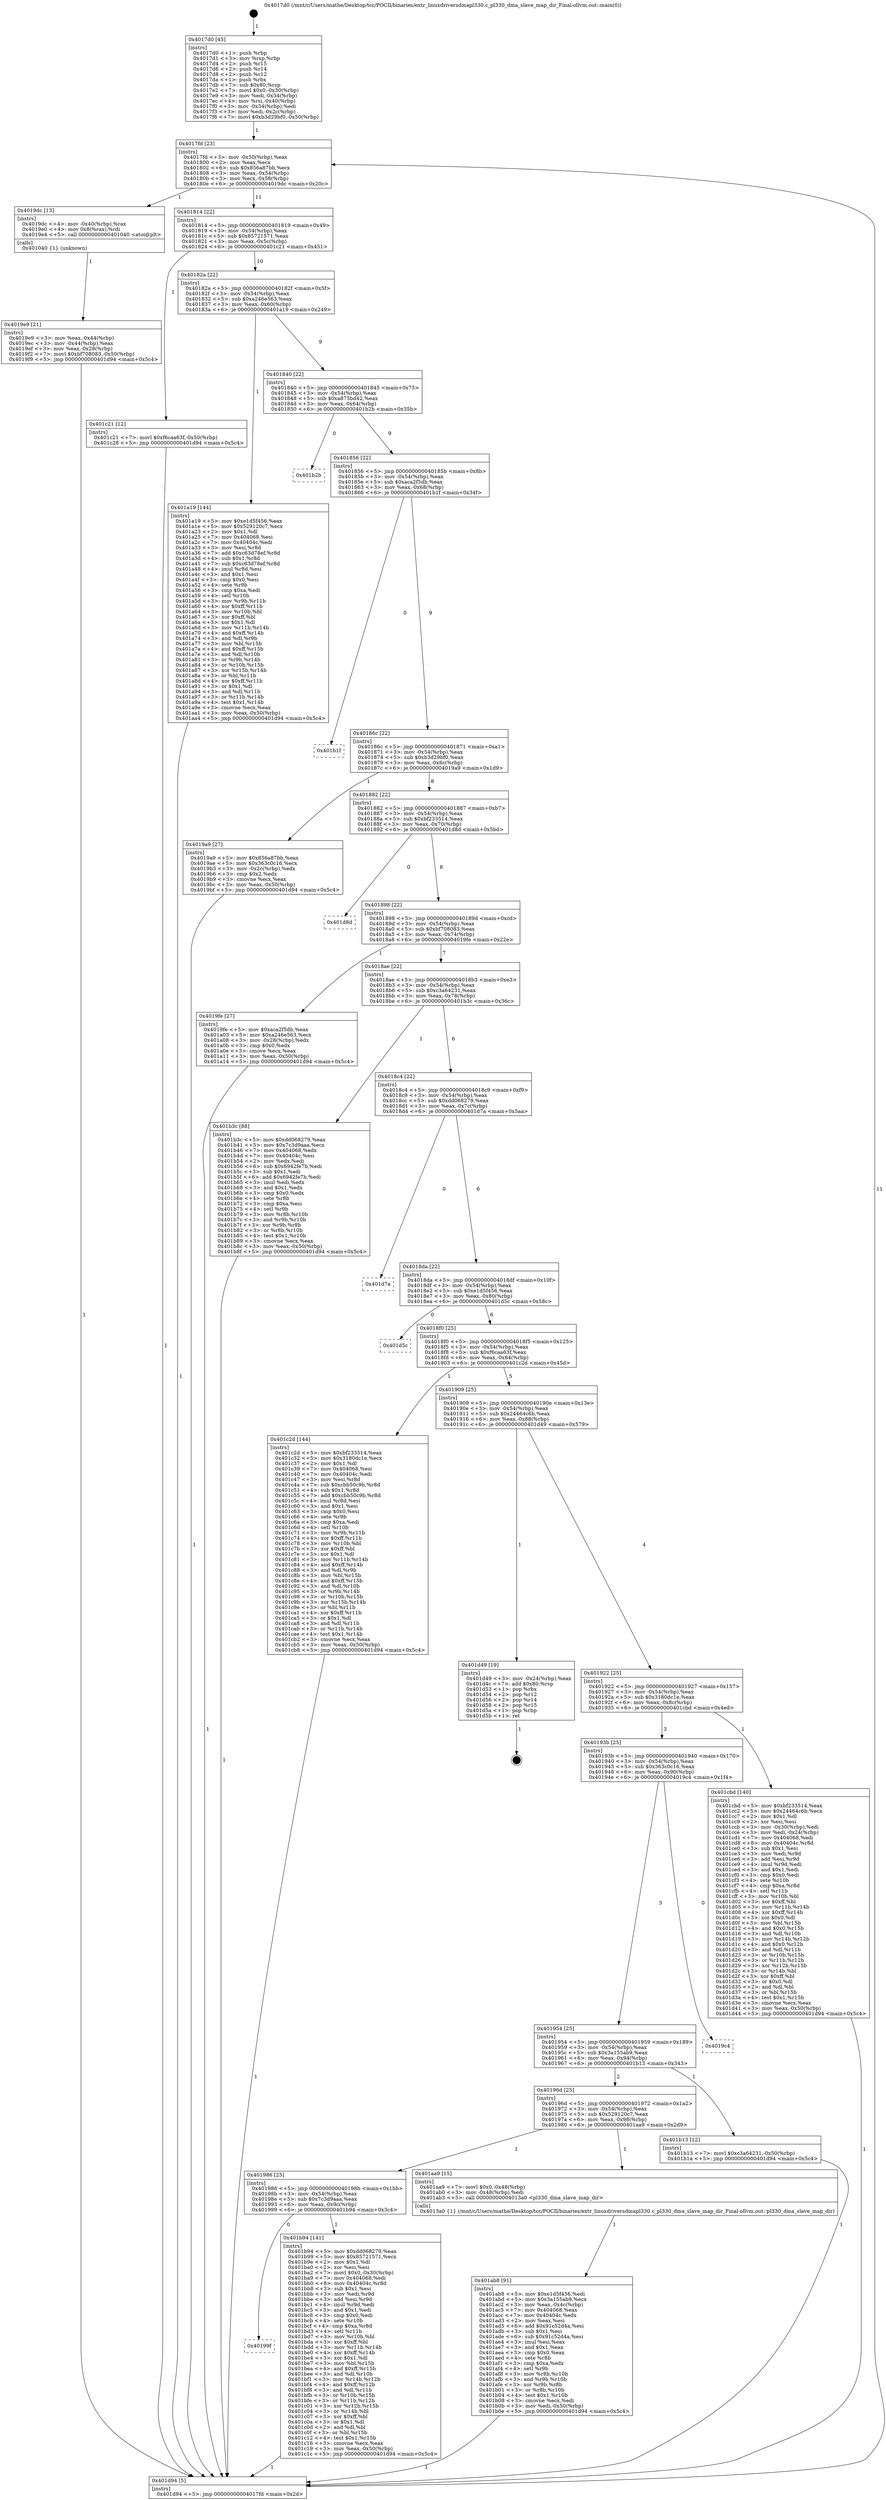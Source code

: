 digraph "0x4017d0" {
  label = "0x4017d0 (/mnt/c/Users/mathe/Desktop/tcc/POCII/binaries/extr_linuxdriversdmapl330.c_pl330_dma_slave_map_dir_Final-ollvm.out::main(0))"
  labelloc = "t"
  node[shape=record]

  Entry [label="",width=0.3,height=0.3,shape=circle,fillcolor=black,style=filled]
  "0x4017fd" [label="{
     0x4017fd [23]\l
     | [instrs]\l
     &nbsp;&nbsp;0x4017fd \<+3\>: mov -0x50(%rbp),%eax\l
     &nbsp;&nbsp;0x401800 \<+2\>: mov %eax,%ecx\l
     &nbsp;&nbsp;0x401802 \<+6\>: sub $0x856a87bb,%ecx\l
     &nbsp;&nbsp;0x401808 \<+3\>: mov %eax,-0x54(%rbp)\l
     &nbsp;&nbsp;0x40180b \<+3\>: mov %ecx,-0x58(%rbp)\l
     &nbsp;&nbsp;0x40180e \<+6\>: je 00000000004019dc \<main+0x20c\>\l
  }"]
  "0x4019dc" [label="{
     0x4019dc [13]\l
     | [instrs]\l
     &nbsp;&nbsp;0x4019dc \<+4\>: mov -0x40(%rbp),%rax\l
     &nbsp;&nbsp;0x4019e0 \<+4\>: mov 0x8(%rax),%rdi\l
     &nbsp;&nbsp;0x4019e4 \<+5\>: call 0000000000401040 \<atoi@plt\>\l
     | [calls]\l
     &nbsp;&nbsp;0x401040 \{1\} (unknown)\l
  }"]
  "0x401814" [label="{
     0x401814 [22]\l
     | [instrs]\l
     &nbsp;&nbsp;0x401814 \<+5\>: jmp 0000000000401819 \<main+0x49\>\l
     &nbsp;&nbsp;0x401819 \<+3\>: mov -0x54(%rbp),%eax\l
     &nbsp;&nbsp;0x40181c \<+5\>: sub $0x85721571,%eax\l
     &nbsp;&nbsp;0x401821 \<+3\>: mov %eax,-0x5c(%rbp)\l
     &nbsp;&nbsp;0x401824 \<+6\>: je 0000000000401c21 \<main+0x451\>\l
  }"]
  Exit [label="",width=0.3,height=0.3,shape=circle,fillcolor=black,style=filled,peripheries=2]
  "0x401c21" [label="{
     0x401c21 [12]\l
     | [instrs]\l
     &nbsp;&nbsp;0x401c21 \<+7\>: movl $0xf6caa63f,-0x50(%rbp)\l
     &nbsp;&nbsp;0x401c28 \<+5\>: jmp 0000000000401d94 \<main+0x5c4\>\l
  }"]
  "0x40182a" [label="{
     0x40182a [22]\l
     | [instrs]\l
     &nbsp;&nbsp;0x40182a \<+5\>: jmp 000000000040182f \<main+0x5f\>\l
     &nbsp;&nbsp;0x40182f \<+3\>: mov -0x54(%rbp),%eax\l
     &nbsp;&nbsp;0x401832 \<+5\>: sub $0xa246e563,%eax\l
     &nbsp;&nbsp;0x401837 \<+3\>: mov %eax,-0x60(%rbp)\l
     &nbsp;&nbsp;0x40183a \<+6\>: je 0000000000401a19 \<main+0x249\>\l
  }"]
  "0x40199f" [label="{
     0x40199f\l
  }", style=dashed]
  "0x401a19" [label="{
     0x401a19 [144]\l
     | [instrs]\l
     &nbsp;&nbsp;0x401a19 \<+5\>: mov $0xe1d5f456,%eax\l
     &nbsp;&nbsp;0x401a1e \<+5\>: mov $0x529120c7,%ecx\l
     &nbsp;&nbsp;0x401a23 \<+2\>: mov $0x1,%dl\l
     &nbsp;&nbsp;0x401a25 \<+7\>: mov 0x404068,%esi\l
     &nbsp;&nbsp;0x401a2c \<+7\>: mov 0x40404c,%edi\l
     &nbsp;&nbsp;0x401a33 \<+3\>: mov %esi,%r8d\l
     &nbsp;&nbsp;0x401a36 \<+7\>: add $0xc63d78ef,%r8d\l
     &nbsp;&nbsp;0x401a3d \<+4\>: sub $0x1,%r8d\l
     &nbsp;&nbsp;0x401a41 \<+7\>: sub $0xc63d78ef,%r8d\l
     &nbsp;&nbsp;0x401a48 \<+4\>: imul %r8d,%esi\l
     &nbsp;&nbsp;0x401a4c \<+3\>: and $0x1,%esi\l
     &nbsp;&nbsp;0x401a4f \<+3\>: cmp $0x0,%esi\l
     &nbsp;&nbsp;0x401a52 \<+4\>: sete %r9b\l
     &nbsp;&nbsp;0x401a56 \<+3\>: cmp $0xa,%edi\l
     &nbsp;&nbsp;0x401a59 \<+4\>: setl %r10b\l
     &nbsp;&nbsp;0x401a5d \<+3\>: mov %r9b,%r11b\l
     &nbsp;&nbsp;0x401a60 \<+4\>: xor $0xff,%r11b\l
     &nbsp;&nbsp;0x401a64 \<+3\>: mov %r10b,%bl\l
     &nbsp;&nbsp;0x401a67 \<+3\>: xor $0xff,%bl\l
     &nbsp;&nbsp;0x401a6a \<+3\>: xor $0x1,%dl\l
     &nbsp;&nbsp;0x401a6d \<+3\>: mov %r11b,%r14b\l
     &nbsp;&nbsp;0x401a70 \<+4\>: and $0xff,%r14b\l
     &nbsp;&nbsp;0x401a74 \<+3\>: and %dl,%r9b\l
     &nbsp;&nbsp;0x401a77 \<+3\>: mov %bl,%r15b\l
     &nbsp;&nbsp;0x401a7a \<+4\>: and $0xff,%r15b\l
     &nbsp;&nbsp;0x401a7e \<+3\>: and %dl,%r10b\l
     &nbsp;&nbsp;0x401a81 \<+3\>: or %r9b,%r14b\l
     &nbsp;&nbsp;0x401a84 \<+3\>: or %r10b,%r15b\l
     &nbsp;&nbsp;0x401a87 \<+3\>: xor %r15b,%r14b\l
     &nbsp;&nbsp;0x401a8a \<+3\>: or %bl,%r11b\l
     &nbsp;&nbsp;0x401a8d \<+4\>: xor $0xff,%r11b\l
     &nbsp;&nbsp;0x401a91 \<+3\>: or $0x1,%dl\l
     &nbsp;&nbsp;0x401a94 \<+3\>: and %dl,%r11b\l
     &nbsp;&nbsp;0x401a97 \<+3\>: or %r11b,%r14b\l
     &nbsp;&nbsp;0x401a9a \<+4\>: test $0x1,%r14b\l
     &nbsp;&nbsp;0x401a9e \<+3\>: cmovne %ecx,%eax\l
     &nbsp;&nbsp;0x401aa1 \<+3\>: mov %eax,-0x50(%rbp)\l
     &nbsp;&nbsp;0x401aa4 \<+5\>: jmp 0000000000401d94 \<main+0x5c4\>\l
  }"]
  "0x401840" [label="{
     0x401840 [22]\l
     | [instrs]\l
     &nbsp;&nbsp;0x401840 \<+5\>: jmp 0000000000401845 \<main+0x75\>\l
     &nbsp;&nbsp;0x401845 \<+3\>: mov -0x54(%rbp),%eax\l
     &nbsp;&nbsp;0x401848 \<+5\>: sub $0xa875bd42,%eax\l
     &nbsp;&nbsp;0x40184d \<+3\>: mov %eax,-0x64(%rbp)\l
     &nbsp;&nbsp;0x401850 \<+6\>: je 0000000000401b2b \<main+0x35b\>\l
  }"]
  "0x401b94" [label="{
     0x401b94 [141]\l
     | [instrs]\l
     &nbsp;&nbsp;0x401b94 \<+5\>: mov $0xdd068279,%eax\l
     &nbsp;&nbsp;0x401b99 \<+5\>: mov $0x85721571,%ecx\l
     &nbsp;&nbsp;0x401b9e \<+2\>: mov $0x1,%dl\l
     &nbsp;&nbsp;0x401ba0 \<+2\>: xor %esi,%esi\l
     &nbsp;&nbsp;0x401ba2 \<+7\>: movl $0x0,-0x30(%rbp)\l
     &nbsp;&nbsp;0x401ba9 \<+7\>: mov 0x404068,%edi\l
     &nbsp;&nbsp;0x401bb0 \<+8\>: mov 0x40404c,%r8d\l
     &nbsp;&nbsp;0x401bb8 \<+3\>: sub $0x1,%esi\l
     &nbsp;&nbsp;0x401bbb \<+3\>: mov %edi,%r9d\l
     &nbsp;&nbsp;0x401bbe \<+3\>: add %esi,%r9d\l
     &nbsp;&nbsp;0x401bc1 \<+4\>: imul %r9d,%edi\l
     &nbsp;&nbsp;0x401bc5 \<+3\>: and $0x1,%edi\l
     &nbsp;&nbsp;0x401bc8 \<+3\>: cmp $0x0,%edi\l
     &nbsp;&nbsp;0x401bcb \<+4\>: sete %r10b\l
     &nbsp;&nbsp;0x401bcf \<+4\>: cmp $0xa,%r8d\l
     &nbsp;&nbsp;0x401bd3 \<+4\>: setl %r11b\l
     &nbsp;&nbsp;0x401bd7 \<+3\>: mov %r10b,%bl\l
     &nbsp;&nbsp;0x401bda \<+3\>: xor $0xff,%bl\l
     &nbsp;&nbsp;0x401bdd \<+3\>: mov %r11b,%r14b\l
     &nbsp;&nbsp;0x401be0 \<+4\>: xor $0xff,%r14b\l
     &nbsp;&nbsp;0x401be4 \<+3\>: xor $0x1,%dl\l
     &nbsp;&nbsp;0x401be7 \<+3\>: mov %bl,%r15b\l
     &nbsp;&nbsp;0x401bea \<+4\>: and $0xff,%r15b\l
     &nbsp;&nbsp;0x401bee \<+3\>: and %dl,%r10b\l
     &nbsp;&nbsp;0x401bf1 \<+3\>: mov %r14b,%r12b\l
     &nbsp;&nbsp;0x401bf4 \<+4\>: and $0xff,%r12b\l
     &nbsp;&nbsp;0x401bf8 \<+3\>: and %dl,%r11b\l
     &nbsp;&nbsp;0x401bfb \<+3\>: or %r10b,%r15b\l
     &nbsp;&nbsp;0x401bfe \<+3\>: or %r11b,%r12b\l
     &nbsp;&nbsp;0x401c01 \<+3\>: xor %r12b,%r15b\l
     &nbsp;&nbsp;0x401c04 \<+3\>: or %r14b,%bl\l
     &nbsp;&nbsp;0x401c07 \<+3\>: xor $0xff,%bl\l
     &nbsp;&nbsp;0x401c0a \<+3\>: or $0x1,%dl\l
     &nbsp;&nbsp;0x401c0d \<+2\>: and %dl,%bl\l
     &nbsp;&nbsp;0x401c0f \<+3\>: or %bl,%r15b\l
     &nbsp;&nbsp;0x401c12 \<+4\>: test $0x1,%r15b\l
     &nbsp;&nbsp;0x401c16 \<+3\>: cmovne %ecx,%eax\l
     &nbsp;&nbsp;0x401c19 \<+3\>: mov %eax,-0x50(%rbp)\l
     &nbsp;&nbsp;0x401c1c \<+5\>: jmp 0000000000401d94 \<main+0x5c4\>\l
  }"]
  "0x401b2b" [label="{
     0x401b2b\l
  }", style=dashed]
  "0x401856" [label="{
     0x401856 [22]\l
     | [instrs]\l
     &nbsp;&nbsp;0x401856 \<+5\>: jmp 000000000040185b \<main+0x8b\>\l
     &nbsp;&nbsp;0x40185b \<+3\>: mov -0x54(%rbp),%eax\l
     &nbsp;&nbsp;0x40185e \<+5\>: sub $0xaca2f5db,%eax\l
     &nbsp;&nbsp;0x401863 \<+3\>: mov %eax,-0x68(%rbp)\l
     &nbsp;&nbsp;0x401866 \<+6\>: je 0000000000401b1f \<main+0x34f\>\l
  }"]
  "0x401ab8" [label="{
     0x401ab8 [91]\l
     | [instrs]\l
     &nbsp;&nbsp;0x401ab8 \<+5\>: mov $0xe1d5f456,%edi\l
     &nbsp;&nbsp;0x401abd \<+5\>: mov $0x3a155ab9,%ecx\l
     &nbsp;&nbsp;0x401ac2 \<+3\>: mov %eax,-0x4c(%rbp)\l
     &nbsp;&nbsp;0x401ac5 \<+7\>: mov 0x404068,%eax\l
     &nbsp;&nbsp;0x401acc \<+7\>: mov 0x40404c,%edx\l
     &nbsp;&nbsp;0x401ad3 \<+2\>: mov %eax,%esi\l
     &nbsp;&nbsp;0x401ad5 \<+6\>: add $0x91c52d4a,%esi\l
     &nbsp;&nbsp;0x401adb \<+3\>: sub $0x1,%esi\l
     &nbsp;&nbsp;0x401ade \<+6\>: sub $0x91c52d4a,%esi\l
     &nbsp;&nbsp;0x401ae4 \<+3\>: imul %esi,%eax\l
     &nbsp;&nbsp;0x401ae7 \<+3\>: and $0x1,%eax\l
     &nbsp;&nbsp;0x401aea \<+3\>: cmp $0x0,%eax\l
     &nbsp;&nbsp;0x401aed \<+4\>: sete %r8b\l
     &nbsp;&nbsp;0x401af1 \<+3\>: cmp $0xa,%edx\l
     &nbsp;&nbsp;0x401af4 \<+4\>: setl %r9b\l
     &nbsp;&nbsp;0x401af8 \<+3\>: mov %r8b,%r10b\l
     &nbsp;&nbsp;0x401afb \<+3\>: and %r9b,%r10b\l
     &nbsp;&nbsp;0x401afe \<+3\>: xor %r9b,%r8b\l
     &nbsp;&nbsp;0x401b01 \<+3\>: or %r8b,%r10b\l
     &nbsp;&nbsp;0x401b04 \<+4\>: test $0x1,%r10b\l
     &nbsp;&nbsp;0x401b08 \<+3\>: cmovne %ecx,%edi\l
     &nbsp;&nbsp;0x401b0b \<+3\>: mov %edi,-0x50(%rbp)\l
     &nbsp;&nbsp;0x401b0e \<+5\>: jmp 0000000000401d94 \<main+0x5c4\>\l
  }"]
  "0x401b1f" [label="{
     0x401b1f\l
  }", style=dashed]
  "0x40186c" [label="{
     0x40186c [22]\l
     | [instrs]\l
     &nbsp;&nbsp;0x40186c \<+5\>: jmp 0000000000401871 \<main+0xa1\>\l
     &nbsp;&nbsp;0x401871 \<+3\>: mov -0x54(%rbp),%eax\l
     &nbsp;&nbsp;0x401874 \<+5\>: sub $0xb3d29bf0,%eax\l
     &nbsp;&nbsp;0x401879 \<+3\>: mov %eax,-0x6c(%rbp)\l
     &nbsp;&nbsp;0x40187c \<+6\>: je 00000000004019a9 \<main+0x1d9\>\l
  }"]
  "0x401986" [label="{
     0x401986 [25]\l
     | [instrs]\l
     &nbsp;&nbsp;0x401986 \<+5\>: jmp 000000000040198b \<main+0x1bb\>\l
     &nbsp;&nbsp;0x40198b \<+3\>: mov -0x54(%rbp),%eax\l
     &nbsp;&nbsp;0x40198e \<+5\>: sub $0x7c3d9aaa,%eax\l
     &nbsp;&nbsp;0x401993 \<+6\>: mov %eax,-0x9c(%rbp)\l
     &nbsp;&nbsp;0x401999 \<+6\>: je 0000000000401b94 \<main+0x3c4\>\l
  }"]
  "0x4019a9" [label="{
     0x4019a9 [27]\l
     | [instrs]\l
     &nbsp;&nbsp;0x4019a9 \<+5\>: mov $0x856a87bb,%eax\l
     &nbsp;&nbsp;0x4019ae \<+5\>: mov $0x363c0c16,%ecx\l
     &nbsp;&nbsp;0x4019b3 \<+3\>: mov -0x2c(%rbp),%edx\l
     &nbsp;&nbsp;0x4019b6 \<+3\>: cmp $0x2,%edx\l
     &nbsp;&nbsp;0x4019b9 \<+3\>: cmovne %ecx,%eax\l
     &nbsp;&nbsp;0x4019bc \<+3\>: mov %eax,-0x50(%rbp)\l
     &nbsp;&nbsp;0x4019bf \<+5\>: jmp 0000000000401d94 \<main+0x5c4\>\l
  }"]
  "0x401882" [label="{
     0x401882 [22]\l
     | [instrs]\l
     &nbsp;&nbsp;0x401882 \<+5\>: jmp 0000000000401887 \<main+0xb7\>\l
     &nbsp;&nbsp;0x401887 \<+3\>: mov -0x54(%rbp),%eax\l
     &nbsp;&nbsp;0x40188a \<+5\>: sub $0xbf233514,%eax\l
     &nbsp;&nbsp;0x40188f \<+3\>: mov %eax,-0x70(%rbp)\l
     &nbsp;&nbsp;0x401892 \<+6\>: je 0000000000401d8d \<main+0x5bd\>\l
  }"]
  "0x401d94" [label="{
     0x401d94 [5]\l
     | [instrs]\l
     &nbsp;&nbsp;0x401d94 \<+5\>: jmp 00000000004017fd \<main+0x2d\>\l
  }"]
  "0x4017d0" [label="{
     0x4017d0 [45]\l
     | [instrs]\l
     &nbsp;&nbsp;0x4017d0 \<+1\>: push %rbp\l
     &nbsp;&nbsp;0x4017d1 \<+3\>: mov %rsp,%rbp\l
     &nbsp;&nbsp;0x4017d4 \<+2\>: push %r15\l
     &nbsp;&nbsp;0x4017d6 \<+2\>: push %r14\l
     &nbsp;&nbsp;0x4017d8 \<+2\>: push %r12\l
     &nbsp;&nbsp;0x4017da \<+1\>: push %rbx\l
     &nbsp;&nbsp;0x4017db \<+7\>: sub $0x80,%rsp\l
     &nbsp;&nbsp;0x4017e2 \<+7\>: movl $0x0,-0x30(%rbp)\l
     &nbsp;&nbsp;0x4017e9 \<+3\>: mov %edi,-0x34(%rbp)\l
     &nbsp;&nbsp;0x4017ec \<+4\>: mov %rsi,-0x40(%rbp)\l
     &nbsp;&nbsp;0x4017f0 \<+3\>: mov -0x34(%rbp),%edi\l
     &nbsp;&nbsp;0x4017f3 \<+3\>: mov %edi,-0x2c(%rbp)\l
     &nbsp;&nbsp;0x4017f6 \<+7\>: movl $0xb3d29bf0,-0x50(%rbp)\l
  }"]
  "0x4019e9" [label="{
     0x4019e9 [21]\l
     | [instrs]\l
     &nbsp;&nbsp;0x4019e9 \<+3\>: mov %eax,-0x44(%rbp)\l
     &nbsp;&nbsp;0x4019ec \<+3\>: mov -0x44(%rbp),%eax\l
     &nbsp;&nbsp;0x4019ef \<+3\>: mov %eax,-0x28(%rbp)\l
     &nbsp;&nbsp;0x4019f2 \<+7\>: movl $0xbf708083,-0x50(%rbp)\l
     &nbsp;&nbsp;0x4019f9 \<+5\>: jmp 0000000000401d94 \<main+0x5c4\>\l
  }"]
  "0x401aa9" [label="{
     0x401aa9 [15]\l
     | [instrs]\l
     &nbsp;&nbsp;0x401aa9 \<+7\>: movl $0x0,-0x48(%rbp)\l
     &nbsp;&nbsp;0x401ab0 \<+3\>: mov -0x48(%rbp),%edi\l
     &nbsp;&nbsp;0x401ab3 \<+5\>: call 00000000004013a0 \<pl330_dma_slave_map_dir\>\l
     | [calls]\l
     &nbsp;&nbsp;0x4013a0 \{1\} (/mnt/c/Users/mathe/Desktop/tcc/POCII/binaries/extr_linuxdriversdmapl330.c_pl330_dma_slave_map_dir_Final-ollvm.out::pl330_dma_slave_map_dir)\l
  }"]
  "0x401d8d" [label="{
     0x401d8d\l
  }", style=dashed]
  "0x401898" [label="{
     0x401898 [22]\l
     | [instrs]\l
     &nbsp;&nbsp;0x401898 \<+5\>: jmp 000000000040189d \<main+0xcd\>\l
     &nbsp;&nbsp;0x40189d \<+3\>: mov -0x54(%rbp),%eax\l
     &nbsp;&nbsp;0x4018a0 \<+5\>: sub $0xbf708083,%eax\l
     &nbsp;&nbsp;0x4018a5 \<+3\>: mov %eax,-0x74(%rbp)\l
     &nbsp;&nbsp;0x4018a8 \<+6\>: je 00000000004019fe \<main+0x22e\>\l
  }"]
  "0x40196d" [label="{
     0x40196d [25]\l
     | [instrs]\l
     &nbsp;&nbsp;0x40196d \<+5\>: jmp 0000000000401972 \<main+0x1a2\>\l
     &nbsp;&nbsp;0x401972 \<+3\>: mov -0x54(%rbp),%eax\l
     &nbsp;&nbsp;0x401975 \<+5\>: sub $0x529120c7,%eax\l
     &nbsp;&nbsp;0x40197a \<+6\>: mov %eax,-0x98(%rbp)\l
     &nbsp;&nbsp;0x401980 \<+6\>: je 0000000000401aa9 \<main+0x2d9\>\l
  }"]
  "0x4019fe" [label="{
     0x4019fe [27]\l
     | [instrs]\l
     &nbsp;&nbsp;0x4019fe \<+5\>: mov $0xaca2f5db,%eax\l
     &nbsp;&nbsp;0x401a03 \<+5\>: mov $0xa246e563,%ecx\l
     &nbsp;&nbsp;0x401a08 \<+3\>: mov -0x28(%rbp),%edx\l
     &nbsp;&nbsp;0x401a0b \<+3\>: cmp $0x0,%edx\l
     &nbsp;&nbsp;0x401a0e \<+3\>: cmove %ecx,%eax\l
     &nbsp;&nbsp;0x401a11 \<+3\>: mov %eax,-0x50(%rbp)\l
     &nbsp;&nbsp;0x401a14 \<+5\>: jmp 0000000000401d94 \<main+0x5c4\>\l
  }"]
  "0x4018ae" [label="{
     0x4018ae [22]\l
     | [instrs]\l
     &nbsp;&nbsp;0x4018ae \<+5\>: jmp 00000000004018b3 \<main+0xe3\>\l
     &nbsp;&nbsp;0x4018b3 \<+3\>: mov -0x54(%rbp),%eax\l
     &nbsp;&nbsp;0x4018b6 \<+5\>: sub $0xc3a64231,%eax\l
     &nbsp;&nbsp;0x4018bb \<+3\>: mov %eax,-0x78(%rbp)\l
     &nbsp;&nbsp;0x4018be \<+6\>: je 0000000000401b3c \<main+0x36c\>\l
  }"]
  "0x401b13" [label="{
     0x401b13 [12]\l
     | [instrs]\l
     &nbsp;&nbsp;0x401b13 \<+7\>: movl $0xc3a64231,-0x50(%rbp)\l
     &nbsp;&nbsp;0x401b1a \<+5\>: jmp 0000000000401d94 \<main+0x5c4\>\l
  }"]
  "0x401b3c" [label="{
     0x401b3c [88]\l
     | [instrs]\l
     &nbsp;&nbsp;0x401b3c \<+5\>: mov $0xdd068279,%eax\l
     &nbsp;&nbsp;0x401b41 \<+5\>: mov $0x7c3d9aaa,%ecx\l
     &nbsp;&nbsp;0x401b46 \<+7\>: mov 0x404068,%edx\l
     &nbsp;&nbsp;0x401b4d \<+7\>: mov 0x40404c,%esi\l
     &nbsp;&nbsp;0x401b54 \<+2\>: mov %edx,%edi\l
     &nbsp;&nbsp;0x401b56 \<+6\>: sub $0x6942fe7b,%edi\l
     &nbsp;&nbsp;0x401b5c \<+3\>: sub $0x1,%edi\l
     &nbsp;&nbsp;0x401b5f \<+6\>: add $0x6942fe7b,%edi\l
     &nbsp;&nbsp;0x401b65 \<+3\>: imul %edi,%edx\l
     &nbsp;&nbsp;0x401b68 \<+3\>: and $0x1,%edx\l
     &nbsp;&nbsp;0x401b6b \<+3\>: cmp $0x0,%edx\l
     &nbsp;&nbsp;0x401b6e \<+4\>: sete %r8b\l
     &nbsp;&nbsp;0x401b72 \<+3\>: cmp $0xa,%esi\l
     &nbsp;&nbsp;0x401b75 \<+4\>: setl %r9b\l
     &nbsp;&nbsp;0x401b79 \<+3\>: mov %r8b,%r10b\l
     &nbsp;&nbsp;0x401b7c \<+3\>: and %r9b,%r10b\l
     &nbsp;&nbsp;0x401b7f \<+3\>: xor %r9b,%r8b\l
     &nbsp;&nbsp;0x401b82 \<+3\>: or %r8b,%r10b\l
     &nbsp;&nbsp;0x401b85 \<+4\>: test $0x1,%r10b\l
     &nbsp;&nbsp;0x401b89 \<+3\>: cmovne %ecx,%eax\l
     &nbsp;&nbsp;0x401b8c \<+3\>: mov %eax,-0x50(%rbp)\l
     &nbsp;&nbsp;0x401b8f \<+5\>: jmp 0000000000401d94 \<main+0x5c4\>\l
  }"]
  "0x4018c4" [label="{
     0x4018c4 [22]\l
     | [instrs]\l
     &nbsp;&nbsp;0x4018c4 \<+5\>: jmp 00000000004018c9 \<main+0xf9\>\l
     &nbsp;&nbsp;0x4018c9 \<+3\>: mov -0x54(%rbp),%eax\l
     &nbsp;&nbsp;0x4018cc \<+5\>: sub $0xdd068279,%eax\l
     &nbsp;&nbsp;0x4018d1 \<+3\>: mov %eax,-0x7c(%rbp)\l
     &nbsp;&nbsp;0x4018d4 \<+6\>: je 0000000000401d7a \<main+0x5aa\>\l
  }"]
  "0x401954" [label="{
     0x401954 [25]\l
     | [instrs]\l
     &nbsp;&nbsp;0x401954 \<+5\>: jmp 0000000000401959 \<main+0x189\>\l
     &nbsp;&nbsp;0x401959 \<+3\>: mov -0x54(%rbp),%eax\l
     &nbsp;&nbsp;0x40195c \<+5\>: sub $0x3a155ab9,%eax\l
     &nbsp;&nbsp;0x401961 \<+6\>: mov %eax,-0x94(%rbp)\l
     &nbsp;&nbsp;0x401967 \<+6\>: je 0000000000401b13 \<main+0x343\>\l
  }"]
  "0x401d7a" [label="{
     0x401d7a\l
  }", style=dashed]
  "0x4018da" [label="{
     0x4018da [22]\l
     | [instrs]\l
     &nbsp;&nbsp;0x4018da \<+5\>: jmp 00000000004018df \<main+0x10f\>\l
     &nbsp;&nbsp;0x4018df \<+3\>: mov -0x54(%rbp),%eax\l
     &nbsp;&nbsp;0x4018e2 \<+5\>: sub $0xe1d5f456,%eax\l
     &nbsp;&nbsp;0x4018e7 \<+3\>: mov %eax,-0x80(%rbp)\l
     &nbsp;&nbsp;0x4018ea \<+6\>: je 0000000000401d5c \<main+0x58c\>\l
  }"]
  "0x4019c4" [label="{
     0x4019c4\l
  }", style=dashed]
  "0x401d5c" [label="{
     0x401d5c\l
  }", style=dashed]
  "0x4018f0" [label="{
     0x4018f0 [25]\l
     | [instrs]\l
     &nbsp;&nbsp;0x4018f0 \<+5\>: jmp 00000000004018f5 \<main+0x125\>\l
     &nbsp;&nbsp;0x4018f5 \<+3\>: mov -0x54(%rbp),%eax\l
     &nbsp;&nbsp;0x4018f8 \<+5\>: sub $0xf6caa63f,%eax\l
     &nbsp;&nbsp;0x4018fd \<+6\>: mov %eax,-0x84(%rbp)\l
     &nbsp;&nbsp;0x401903 \<+6\>: je 0000000000401c2d \<main+0x45d\>\l
  }"]
  "0x40193b" [label="{
     0x40193b [25]\l
     | [instrs]\l
     &nbsp;&nbsp;0x40193b \<+5\>: jmp 0000000000401940 \<main+0x170\>\l
     &nbsp;&nbsp;0x401940 \<+3\>: mov -0x54(%rbp),%eax\l
     &nbsp;&nbsp;0x401943 \<+5\>: sub $0x363c0c16,%eax\l
     &nbsp;&nbsp;0x401948 \<+6\>: mov %eax,-0x90(%rbp)\l
     &nbsp;&nbsp;0x40194e \<+6\>: je 00000000004019c4 \<main+0x1f4\>\l
  }"]
  "0x401c2d" [label="{
     0x401c2d [144]\l
     | [instrs]\l
     &nbsp;&nbsp;0x401c2d \<+5\>: mov $0xbf233514,%eax\l
     &nbsp;&nbsp;0x401c32 \<+5\>: mov $0x3180dc1e,%ecx\l
     &nbsp;&nbsp;0x401c37 \<+2\>: mov $0x1,%dl\l
     &nbsp;&nbsp;0x401c39 \<+7\>: mov 0x404068,%esi\l
     &nbsp;&nbsp;0x401c40 \<+7\>: mov 0x40404c,%edi\l
     &nbsp;&nbsp;0x401c47 \<+3\>: mov %esi,%r8d\l
     &nbsp;&nbsp;0x401c4a \<+7\>: sub $0xcbb50c9b,%r8d\l
     &nbsp;&nbsp;0x401c51 \<+4\>: sub $0x1,%r8d\l
     &nbsp;&nbsp;0x401c55 \<+7\>: add $0xcbb50c9b,%r8d\l
     &nbsp;&nbsp;0x401c5c \<+4\>: imul %r8d,%esi\l
     &nbsp;&nbsp;0x401c60 \<+3\>: and $0x1,%esi\l
     &nbsp;&nbsp;0x401c63 \<+3\>: cmp $0x0,%esi\l
     &nbsp;&nbsp;0x401c66 \<+4\>: sete %r9b\l
     &nbsp;&nbsp;0x401c6a \<+3\>: cmp $0xa,%edi\l
     &nbsp;&nbsp;0x401c6d \<+4\>: setl %r10b\l
     &nbsp;&nbsp;0x401c71 \<+3\>: mov %r9b,%r11b\l
     &nbsp;&nbsp;0x401c74 \<+4\>: xor $0xff,%r11b\l
     &nbsp;&nbsp;0x401c78 \<+3\>: mov %r10b,%bl\l
     &nbsp;&nbsp;0x401c7b \<+3\>: xor $0xff,%bl\l
     &nbsp;&nbsp;0x401c7e \<+3\>: xor $0x1,%dl\l
     &nbsp;&nbsp;0x401c81 \<+3\>: mov %r11b,%r14b\l
     &nbsp;&nbsp;0x401c84 \<+4\>: and $0xff,%r14b\l
     &nbsp;&nbsp;0x401c88 \<+3\>: and %dl,%r9b\l
     &nbsp;&nbsp;0x401c8b \<+3\>: mov %bl,%r15b\l
     &nbsp;&nbsp;0x401c8e \<+4\>: and $0xff,%r15b\l
     &nbsp;&nbsp;0x401c92 \<+3\>: and %dl,%r10b\l
     &nbsp;&nbsp;0x401c95 \<+3\>: or %r9b,%r14b\l
     &nbsp;&nbsp;0x401c98 \<+3\>: or %r10b,%r15b\l
     &nbsp;&nbsp;0x401c9b \<+3\>: xor %r15b,%r14b\l
     &nbsp;&nbsp;0x401c9e \<+3\>: or %bl,%r11b\l
     &nbsp;&nbsp;0x401ca1 \<+4\>: xor $0xff,%r11b\l
     &nbsp;&nbsp;0x401ca5 \<+3\>: or $0x1,%dl\l
     &nbsp;&nbsp;0x401ca8 \<+3\>: and %dl,%r11b\l
     &nbsp;&nbsp;0x401cab \<+3\>: or %r11b,%r14b\l
     &nbsp;&nbsp;0x401cae \<+4\>: test $0x1,%r14b\l
     &nbsp;&nbsp;0x401cb2 \<+3\>: cmovne %ecx,%eax\l
     &nbsp;&nbsp;0x401cb5 \<+3\>: mov %eax,-0x50(%rbp)\l
     &nbsp;&nbsp;0x401cb8 \<+5\>: jmp 0000000000401d94 \<main+0x5c4\>\l
  }"]
  "0x401909" [label="{
     0x401909 [25]\l
     | [instrs]\l
     &nbsp;&nbsp;0x401909 \<+5\>: jmp 000000000040190e \<main+0x13e\>\l
     &nbsp;&nbsp;0x40190e \<+3\>: mov -0x54(%rbp),%eax\l
     &nbsp;&nbsp;0x401911 \<+5\>: sub $0x24464c6b,%eax\l
     &nbsp;&nbsp;0x401916 \<+6\>: mov %eax,-0x88(%rbp)\l
     &nbsp;&nbsp;0x40191c \<+6\>: je 0000000000401d49 \<main+0x579\>\l
  }"]
  "0x401cbd" [label="{
     0x401cbd [140]\l
     | [instrs]\l
     &nbsp;&nbsp;0x401cbd \<+5\>: mov $0xbf233514,%eax\l
     &nbsp;&nbsp;0x401cc2 \<+5\>: mov $0x24464c6b,%ecx\l
     &nbsp;&nbsp;0x401cc7 \<+2\>: mov $0x1,%dl\l
     &nbsp;&nbsp;0x401cc9 \<+2\>: xor %esi,%esi\l
     &nbsp;&nbsp;0x401ccb \<+3\>: mov -0x30(%rbp),%edi\l
     &nbsp;&nbsp;0x401cce \<+3\>: mov %edi,-0x24(%rbp)\l
     &nbsp;&nbsp;0x401cd1 \<+7\>: mov 0x404068,%edi\l
     &nbsp;&nbsp;0x401cd8 \<+8\>: mov 0x40404c,%r8d\l
     &nbsp;&nbsp;0x401ce0 \<+3\>: sub $0x1,%esi\l
     &nbsp;&nbsp;0x401ce3 \<+3\>: mov %edi,%r9d\l
     &nbsp;&nbsp;0x401ce6 \<+3\>: add %esi,%r9d\l
     &nbsp;&nbsp;0x401ce9 \<+4\>: imul %r9d,%edi\l
     &nbsp;&nbsp;0x401ced \<+3\>: and $0x1,%edi\l
     &nbsp;&nbsp;0x401cf0 \<+3\>: cmp $0x0,%edi\l
     &nbsp;&nbsp;0x401cf3 \<+4\>: sete %r10b\l
     &nbsp;&nbsp;0x401cf7 \<+4\>: cmp $0xa,%r8d\l
     &nbsp;&nbsp;0x401cfb \<+4\>: setl %r11b\l
     &nbsp;&nbsp;0x401cff \<+3\>: mov %r10b,%bl\l
     &nbsp;&nbsp;0x401d02 \<+3\>: xor $0xff,%bl\l
     &nbsp;&nbsp;0x401d05 \<+3\>: mov %r11b,%r14b\l
     &nbsp;&nbsp;0x401d08 \<+4\>: xor $0xff,%r14b\l
     &nbsp;&nbsp;0x401d0c \<+3\>: xor $0x0,%dl\l
     &nbsp;&nbsp;0x401d0f \<+3\>: mov %bl,%r15b\l
     &nbsp;&nbsp;0x401d12 \<+4\>: and $0x0,%r15b\l
     &nbsp;&nbsp;0x401d16 \<+3\>: and %dl,%r10b\l
     &nbsp;&nbsp;0x401d19 \<+3\>: mov %r14b,%r12b\l
     &nbsp;&nbsp;0x401d1c \<+4\>: and $0x0,%r12b\l
     &nbsp;&nbsp;0x401d20 \<+3\>: and %dl,%r11b\l
     &nbsp;&nbsp;0x401d23 \<+3\>: or %r10b,%r15b\l
     &nbsp;&nbsp;0x401d26 \<+3\>: or %r11b,%r12b\l
     &nbsp;&nbsp;0x401d29 \<+3\>: xor %r12b,%r15b\l
     &nbsp;&nbsp;0x401d2c \<+3\>: or %r14b,%bl\l
     &nbsp;&nbsp;0x401d2f \<+3\>: xor $0xff,%bl\l
     &nbsp;&nbsp;0x401d32 \<+3\>: or $0x0,%dl\l
     &nbsp;&nbsp;0x401d35 \<+2\>: and %dl,%bl\l
     &nbsp;&nbsp;0x401d37 \<+3\>: or %bl,%r15b\l
     &nbsp;&nbsp;0x401d3a \<+4\>: test $0x1,%r15b\l
     &nbsp;&nbsp;0x401d3e \<+3\>: cmovne %ecx,%eax\l
     &nbsp;&nbsp;0x401d41 \<+3\>: mov %eax,-0x50(%rbp)\l
     &nbsp;&nbsp;0x401d44 \<+5\>: jmp 0000000000401d94 \<main+0x5c4\>\l
  }"]
  "0x401d49" [label="{
     0x401d49 [19]\l
     | [instrs]\l
     &nbsp;&nbsp;0x401d49 \<+3\>: mov -0x24(%rbp),%eax\l
     &nbsp;&nbsp;0x401d4c \<+7\>: add $0x80,%rsp\l
     &nbsp;&nbsp;0x401d53 \<+1\>: pop %rbx\l
     &nbsp;&nbsp;0x401d54 \<+2\>: pop %r12\l
     &nbsp;&nbsp;0x401d56 \<+2\>: pop %r14\l
     &nbsp;&nbsp;0x401d58 \<+2\>: pop %r15\l
     &nbsp;&nbsp;0x401d5a \<+1\>: pop %rbp\l
     &nbsp;&nbsp;0x401d5b \<+1\>: ret\l
  }"]
  "0x401922" [label="{
     0x401922 [25]\l
     | [instrs]\l
     &nbsp;&nbsp;0x401922 \<+5\>: jmp 0000000000401927 \<main+0x157\>\l
     &nbsp;&nbsp;0x401927 \<+3\>: mov -0x54(%rbp),%eax\l
     &nbsp;&nbsp;0x40192a \<+5\>: sub $0x3180dc1e,%eax\l
     &nbsp;&nbsp;0x40192f \<+6\>: mov %eax,-0x8c(%rbp)\l
     &nbsp;&nbsp;0x401935 \<+6\>: je 0000000000401cbd \<main+0x4ed\>\l
  }"]
  Entry -> "0x4017d0" [label=" 1"]
  "0x4017fd" -> "0x4019dc" [label=" 1"]
  "0x4017fd" -> "0x401814" [label=" 11"]
  "0x401d49" -> Exit [label=" 1"]
  "0x401814" -> "0x401c21" [label=" 1"]
  "0x401814" -> "0x40182a" [label=" 10"]
  "0x401cbd" -> "0x401d94" [label=" 1"]
  "0x40182a" -> "0x401a19" [label=" 1"]
  "0x40182a" -> "0x401840" [label=" 9"]
  "0x401c2d" -> "0x401d94" [label=" 1"]
  "0x401840" -> "0x401b2b" [label=" 0"]
  "0x401840" -> "0x401856" [label=" 9"]
  "0x401c21" -> "0x401d94" [label=" 1"]
  "0x401856" -> "0x401b1f" [label=" 0"]
  "0x401856" -> "0x40186c" [label=" 9"]
  "0x401986" -> "0x40199f" [label=" 0"]
  "0x40186c" -> "0x4019a9" [label=" 1"]
  "0x40186c" -> "0x401882" [label=" 8"]
  "0x4019a9" -> "0x401d94" [label=" 1"]
  "0x4017d0" -> "0x4017fd" [label=" 1"]
  "0x401d94" -> "0x4017fd" [label=" 11"]
  "0x4019dc" -> "0x4019e9" [label=" 1"]
  "0x4019e9" -> "0x401d94" [label=" 1"]
  "0x401986" -> "0x401b94" [label=" 1"]
  "0x401882" -> "0x401d8d" [label=" 0"]
  "0x401882" -> "0x401898" [label=" 8"]
  "0x401b94" -> "0x401d94" [label=" 1"]
  "0x401898" -> "0x4019fe" [label=" 1"]
  "0x401898" -> "0x4018ae" [label=" 7"]
  "0x4019fe" -> "0x401d94" [label=" 1"]
  "0x401a19" -> "0x401d94" [label=" 1"]
  "0x401b13" -> "0x401d94" [label=" 1"]
  "0x4018ae" -> "0x401b3c" [label=" 1"]
  "0x4018ae" -> "0x4018c4" [label=" 6"]
  "0x401ab8" -> "0x401d94" [label=" 1"]
  "0x4018c4" -> "0x401d7a" [label=" 0"]
  "0x4018c4" -> "0x4018da" [label=" 6"]
  "0x40196d" -> "0x401986" [label=" 1"]
  "0x4018da" -> "0x401d5c" [label=" 0"]
  "0x4018da" -> "0x4018f0" [label=" 6"]
  "0x40196d" -> "0x401aa9" [label=" 1"]
  "0x4018f0" -> "0x401c2d" [label=" 1"]
  "0x4018f0" -> "0x401909" [label=" 5"]
  "0x401954" -> "0x40196d" [label=" 2"]
  "0x401909" -> "0x401d49" [label=" 1"]
  "0x401909" -> "0x401922" [label=" 4"]
  "0x401954" -> "0x401b13" [label=" 1"]
  "0x401922" -> "0x401cbd" [label=" 1"]
  "0x401922" -> "0x40193b" [label=" 3"]
  "0x401b3c" -> "0x401d94" [label=" 1"]
  "0x40193b" -> "0x4019c4" [label=" 0"]
  "0x40193b" -> "0x401954" [label=" 3"]
  "0x401aa9" -> "0x401ab8" [label=" 1"]
}
